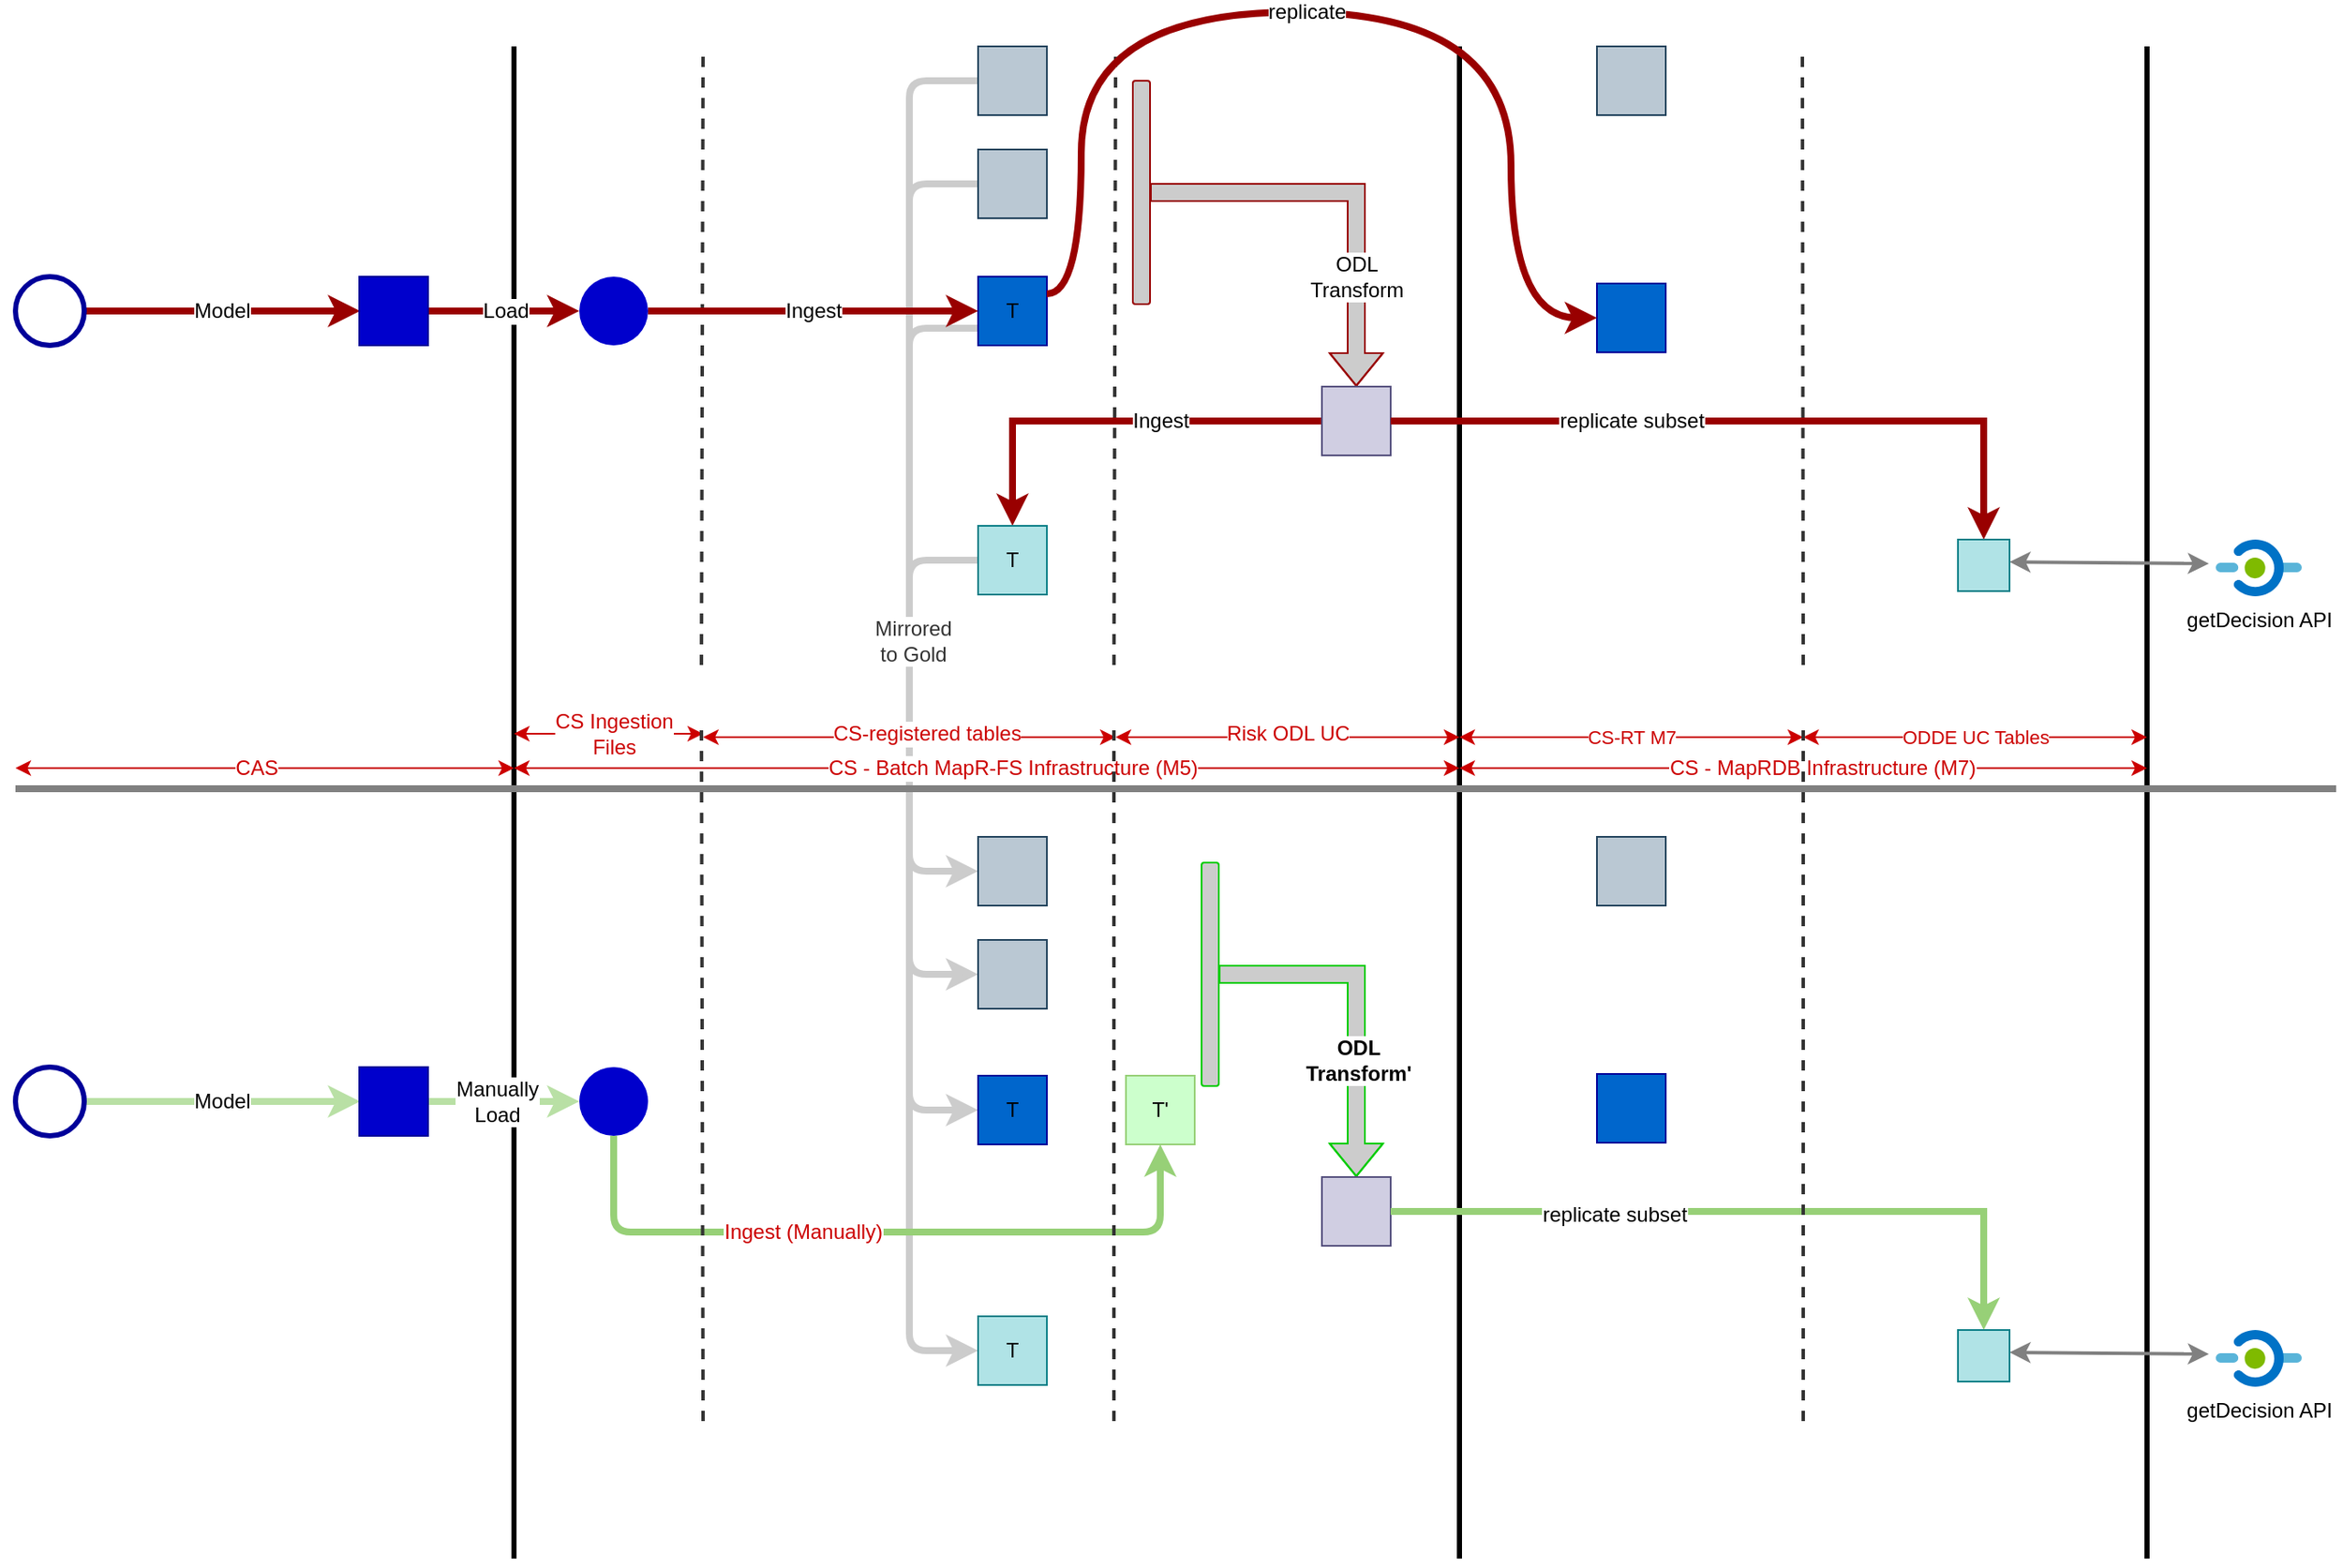 <mxfile version="11.1.4" type="github"><diagram id="GnErqqCIOYH3qwhbl7jE" name="Page-1"><mxGraphModel dx="2396" dy="842" grid="1" gridSize="10" guides="1" tooltips="1" connect="1" arrows="1" fold="1" page="1" pageScale="1" pageWidth="850" pageHeight="1100" math="0" shadow="0"><root><mxCell id="0"/><mxCell id="1" parent="0"/><mxCell id="EEnHrmOjwKLCJKoic4bD-129" value="" style="endArrow=classic;html=1;strokeColor=#CCCCCC;strokeWidth=4;fillColor=#B3B3B3;fontColor=#CC0000;exitX=0;exitY=0.5;exitDx=0;exitDy=0;entryX=0;entryY=0.5;entryDx=0;entryDy=0;edgeStyle=orthogonalEdgeStyle;" edge="1" parent="1" source="EEnHrmOjwKLCJKoic4bD-14" target="EEnHrmOjwKLCJKoic4bD-103"><mxGeometry width="50" height="50" relative="1" as="geometry"><mxPoint x="-270" y="214" as="sourcePoint"/><mxPoint x="-270" y="664" as="targetPoint"/><Array as="points"><mxPoint x="-320" y="339"/><mxPoint x="-320" y="799"/></Array></mxGeometry></mxCell><mxCell id="EEnHrmOjwKLCJKoic4bD-128" value="" style="endArrow=classic;html=1;strokeColor=#CCCCCC;strokeWidth=4;fillColor=#B3B3B3;fontColor=#CC0000;exitX=0;exitY=0.75;exitDx=0;exitDy=0;entryX=0;entryY=0.5;entryDx=0;entryDy=0;edgeStyle=orthogonalEdgeStyle;" edge="1" parent="1" source="EEnHrmOjwKLCJKoic4bD-12" target="EEnHrmOjwKLCJKoic4bD-122"><mxGeometry width="50" height="50" relative="1" as="geometry"><mxPoint x="-270" y="130" as="sourcePoint"/><mxPoint x="-270" y="590" as="targetPoint"/><Array as="points"><mxPoint x="-320" y="204"/><mxPoint x="-320" y="659"/></Array></mxGeometry></mxCell><mxCell id="EEnHrmOjwKLCJKoic4bD-125" value="" style="endArrow=classic;html=1;strokeColor=#CCCCCC;strokeWidth=4;fillColor=#B3B3B3;fontColor=#CC0000;exitX=0;exitY=0.5;exitDx=0;exitDy=0;entryX=0;entryY=0.5;entryDx=0;entryDy=0;edgeStyle=orthogonalEdgeStyle;" edge="1" parent="1" source="EEnHrmOjwKLCJKoic4bD-47" target="EEnHrmOjwKLCJKoic4bD-115"><mxGeometry width="50" height="50" relative="1" as="geometry"><mxPoint x="-390" y="340" as="sourcePoint"/><mxPoint x="-340" y="290" as="targetPoint"/><Array as="points"><mxPoint x="-320" y="120"/><mxPoint x="-320" y="580"/></Array></mxGeometry></mxCell><mxCell id="EEnHrmOjwKLCJKoic4bD-126" value="" style="endArrow=classic;html=1;strokeColor=#CCCCCC;strokeWidth=4;fillColor=#B3B3B3;fontColor=#CC0000;exitX=0;exitY=0.5;exitDx=0;exitDy=0;entryX=0;entryY=0.5;entryDx=0;entryDy=0;edgeStyle=orthogonalEdgeStyle;" edge="1" parent="1" source="EEnHrmOjwKLCJKoic4bD-52" target="EEnHrmOjwKLCJKoic4bD-116"><mxGeometry width="50" height="50" relative="1" as="geometry"><mxPoint x="-270" y="130" as="sourcePoint"/><mxPoint x="-270" y="590" as="targetPoint"/><Array as="points"><mxPoint x="-320" y="60"/><mxPoint x="-320" y="520"/></Array></mxGeometry></mxCell><mxCell id="EEnHrmOjwKLCJKoic4bD-130" value="Mirrored &lt;br&gt;to Gold" style="text;html=1;resizable=0;points=[];align=center;verticalAlign=middle;labelBackgroundColor=#ffffff;fontColor=#333333;" vertex="1" connectable="0" parent="EEnHrmOjwKLCJKoic4bD-126"><mxGeometry x="0.356" y="2" relative="1" as="geometry"><mxPoint as="offset"/></mxGeometry></mxCell><mxCell id="EEnHrmOjwKLCJKoic4bD-70" value="" style="rounded=1;whiteSpace=wrap;html=1;strokeColor=#990000;fillColor=#CCCCCC;strokeWidth=1;" vertex="1" parent="1"><mxGeometry x="-190" y="60" width="10" height="130" as="geometry"/></mxCell><mxCell id="EEnHrmOjwKLCJKoic4bD-2" value="" style="endArrow=none;html=1;strokeWidth=3;" edge="1" parent="1"><mxGeometry width="50" height="50" relative="1" as="geometry"><mxPoint y="920" as="sourcePoint"/><mxPoint y="40" as="targetPoint"/></mxGeometry></mxCell><mxCell id="EEnHrmOjwKLCJKoic4bD-3" value="" style="endArrow=none;html=1;strokeWidth=3;" edge="1" parent="1"><mxGeometry width="50" height="50" relative="1" as="geometry"><mxPoint x="400" y="920" as="sourcePoint"/><mxPoint x="400" y="40" as="targetPoint"/></mxGeometry></mxCell><mxCell id="EEnHrmOjwKLCJKoic4bD-5" value="" style="endArrow=none;html=1;strokeWidth=3;" edge="1" parent="1"><mxGeometry width="50" height="50" relative="1" as="geometry"><mxPoint x="-550" y="920" as="sourcePoint"/><mxPoint x="-550" y="40" as="targetPoint"/></mxGeometry></mxCell><mxCell id="EEnHrmOjwKLCJKoic4bD-33" value="" style="edgeStyle=orthogonalEdgeStyle;curved=1;rounded=0;orthogonalLoop=1;jettySize=auto;html=1;strokeColor=#990000;strokeWidth=1;shape=flexArrow;exitX=1;exitY=0.5;exitDx=0;exitDy=0;fillColor=#CCCCCC;" edge="1" parent="1" source="EEnHrmOjwKLCJKoic4bD-70" target="EEnHrmOjwKLCJKoic4bD-13"><mxGeometry relative="1" as="geometry"><mxPoint x="-170" y="130" as="sourcePoint"/><mxPoint x="-160" y="188" as="targetPoint"/></mxGeometry></mxCell><mxCell id="EEnHrmOjwKLCJKoic4bD-46" value="ODL &lt;br&gt;Transform" style="text;html=1;resizable=0;points=[];align=center;verticalAlign=middle;labelBackgroundColor=#ffffff;" vertex="1" connectable="0" parent="EEnHrmOjwKLCJKoic4bD-33"><mxGeometry x="-0.3" y="-2" relative="1" as="geometry"><mxPoint x="38" y="47" as="offset"/></mxGeometry></mxCell><mxCell id="EEnHrmOjwKLCJKoic4bD-12" value="T" style="whiteSpace=wrap;html=1;aspect=fixed;strokeColor=#000099;fillColor=#0066CC;verticalAlign=middle;" vertex="1" parent="1"><mxGeometry x="-280" y="174" width="40" height="40" as="geometry"/></mxCell><mxCell id="EEnHrmOjwKLCJKoic4bD-36" value="" style="edgeStyle=orthogonalEdgeStyle;rounded=0;orthogonalLoop=1;jettySize=auto;html=1;strokeColor=#990000;strokeWidth=4;" edge="1" parent="1" source="EEnHrmOjwKLCJKoic4bD-13" target="EEnHrmOjwKLCJKoic4bD-14"><mxGeometry relative="1" as="geometry"><mxPoint x="-200" y="268" as="targetPoint"/></mxGeometry></mxCell><mxCell id="EEnHrmOjwKLCJKoic4bD-48" value="Ingest" style="text;html=1;resizable=0;points=[];align=center;verticalAlign=middle;labelBackgroundColor=#ffffff;" vertex="1" connectable="0" parent="EEnHrmOjwKLCJKoic4bD-36"><mxGeometry x="-0.392" y="13" relative="1" as="geometry"><mxPoint x="-21" y="-13" as="offset"/></mxGeometry></mxCell><mxCell id="EEnHrmOjwKLCJKoic4bD-13" value="" style="whiteSpace=wrap;html=1;aspect=fixed;strokeColor=#56517e;fillColor=#d0cee2;" vertex="1" parent="1"><mxGeometry x="-80" y="238" width="40" height="40" as="geometry"/></mxCell><mxCell id="EEnHrmOjwKLCJKoic4bD-40" value="" style="rounded=0;orthogonalLoop=1;jettySize=auto;html=1;strokeColor=#990000;strokeWidth=4;edgeStyle=orthogonalEdgeStyle;exitX=1;exitY=0.5;exitDx=0;exitDy=0;" edge="1" parent="1" source="EEnHrmOjwKLCJKoic4bD-13" target="EEnHrmOjwKLCJKoic4bD-39"><mxGeometry relative="1" as="geometry"/></mxCell><mxCell id="EEnHrmOjwKLCJKoic4bD-44" value="replicate subset" style="text;html=1;resizable=0;points=[];align=center;verticalAlign=middle;labelBackgroundColor=#ffffff;" vertex="1" connectable="0" parent="EEnHrmOjwKLCJKoic4bD-40"><mxGeometry x="-0.3" y="-1" relative="1" as="geometry"><mxPoint x="-5" y="-1" as="offset"/></mxGeometry></mxCell><mxCell id="EEnHrmOjwKLCJKoic4bD-14" value="T" style="whiteSpace=wrap;html=1;aspect=fixed;fillColor=#b0e3e6;strokeColor=#0e8088;" vertex="1" parent="1"><mxGeometry x="-280" y="319" width="40" height="40" as="geometry"/></mxCell><mxCell id="EEnHrmOjwKLCJKoic4bD-93" value="" style="rounded=0;orthogonalLoop=1;jettySize=auto;html=1;strokeColor=#808080;strokeWidth=2;fontColor=#CC0000;entryX=-0.075;entryY=0.379;entryDx=0;entryDy=0;entryPerimeter=0;startArrow=classic;startFill=1;" edge="1" parent="1"><mxGeometry relative="1" as="geometry"><mxPoint x="320" y="340" as="sourcePoint"/><mxPoint x="436" y="341" as="targetPoint"/></mxGeometry></mxCell><mxCell id="EEnHrmOjwKLCJKoic4bD-39" value="" style="whiteSpace=wrap;html=1;aspect=fixed;fillColor=#b0e3e6;strokeColor=#0e8088;" vertex="1" parent="1"><mxGeometry x="290" y="327" width="30" height="30" as="geometry"/></mxCell><mxCell id="EEnHrmOjwKLCJKoic4bD-27" value="" style="rounded=0;orthogonalLoop=1;jettySize=auto;html=1;entryX=0;entryY=0.5;entryDx=0;entryDy=0;exitX=1;exitY=0.5;exitDx=0;exitDy=0;strokeColor=#990000;strokeWidth=4;verticalAlign=middle;" edge="1" parent="1" source="EEnHrmOjwKLCJKoic4bD-15"><mxGeometry relative="1" as="geometry"><mxPoint x="-639.5" y="194" as="targetPoint"/></mxGeometry></mxCell><mxCell id="EEnHrmOjwKLCJKoic4bD-51" value="Model" style="text;html=1;resizable=0;points=[];align=center;verticalAlign=middle;labelBackgroundColor=#ffffff;" vertex="1" connectable="0" parent="EEnHrmOjwKLCJKoic4bD-27"><mxGeometry x="-0.003" relative="1" as="geometry"><mxPoint y="0.002" as="offset"/></mxGeometry></mxCell><mxCell id="EEnHrmOjwKLCJKoic4bD-15" value="" style="shape=ellipse;fillColor=none;strokeColor=#000099;html=1;verticalAlign=middle;strokeWidth=3;" vertex="1" parent="1"><mxGeometry x="-840" y="174" width="40" height="40" as="geometry"/></mxCell><mxCell id="EEnHrmOjwKLCJKoic4bD-16" value="" style="shape=ellipse;fillColor=#0000CC;strokeColor=none;html=1;verticalAlign=middle;" vertex="1" parent="1"><mxGeometry x="-512" y="174" width="40" height="40" as="geometry"/></mxCell><mxCell id="EEnHrmOjwKLCJKoic4bD-23" value="" style="endArrow=none;html=1;strokeWidth=4;strokeColor=#808080;" edge="1" parent="1"><mxGeometry width="50" height="50" relative="1" as="geometry"><mxPoint x="510" y="472" as="sourcePoint"/><mxPoint x="-840" y="472" as="targetPoint"/></mxGeometry></mxCell><mxCell id="EEnHrmOjwKLCJKoic4bD-30" value="" style="rounded=0;orthogonalLoop=1;jettySize=auto;html=1;entryX=0;entryY=0.5;entryDx=0;entryDy=0;exitX=1;exitY=0.5;exitDx=0;exitDy=0;strokeColor=#990000;strokeWidth=4;verticalAlign=middle;fillColor=#0000CC;" edge="1" parent="1" target="EEnHrmOjwKLCJKoic4bD-16"><mxGeometry relative="1" as="geometry"><mxPoint x="-599.5" y="194" as="sourcePoint"/><mxPoint x="-570" y="178" as="targetPoint"/></mxGeometry></mxCell><mxCell id="EEnHrmOjwKLCJKoic4bD-50" value="Load" style="text;html=1;resizable=0;points=[];align=center;verticalAlign=middle;labelBackgroundColor=#ffffff;fillColor=#0000CC;" vertex="1" connectable="0" parent="EEnHrmOjwKLCJKoic4bD-30"><mxGeometry x="0.029" y="-1" relative="1" as="geometry"><mxPoint x="-1" y="-1" as="offset"/></mxGeometry></mxCell><mxCell id="EEnHrmOjwKLCJKoic4bD-47" value="" style="whiteSpace=wrap;html=1;aspect=fixed;strokeColor=#23445d;fillColor=#bac8d3;" vertex="1" parent="1"><mxGeometry x="-280" y="100" width="40" height="40" as="geometry"/></mxCell><mxCell id="EEnHrmOjwKLCJKoic4bD-52" value="" style="whiteSpace=wrap;html=1;aspect=fixed;strokeColor=#23445d;fillColor=#bac8d3;" vertex="1" parent="1"><mxGeometry x="-280" y="40" width="40" height="40" as="geometry"/></mxCell><mxCell id="EEnHrmOjwKLCJKoic4bD-55" value="" style="endArrow=none;dashed=1;html=1;strokeColor=#333333;strokeWidth=2;" edge="1" parent="1" source="EEnHrmOjwKLCJKoic4bD-137"><mxGeometry width="50" height="50" relative="1" as="geometry"><mxPoint x="-210" y="840" as="sourcePoint"/><mxPoint x="-200" y="40" as="targetPoint"/></mxGeometry></mxCell><mxCell id="EEnHrmOjwKLCJKoic4bD-56" value="" style="endArrow=none;dashed=1;html=1;strokeColor=#333333;strokeWidth=2;" edge="1" parent="1"><mxGeometry width="50" height="50" relative="1" as="geometry"><mxPoint x="200" y="400" as="sourcePoint"/><mxPoint x="199.5" y="40" as="targetPoint"/></mxGeometry></mxCell><mxCell id="EEnHrmOjwKLCJKoic4bD-57" value="" style="endArrow=none;dashed=1;html=1;strokeColor=#333333;strokeWidth=2;" edge="1" parent="1" source="EEnHrmOjwKLCJKoic4bD-146"><mxGeometry width="50" height="50" relative="1" as="geometry"><mxPoint x="-440" y="840" as="sourcePoint"/><mxPoint x="-440" y="40" as="targetPoint"/><Array as="points"/></mxGeometry></mxCell><mxCell id="EEnHrmOjwKLCJKoic4bD-58" value="" style="endArrow=classic;startArrow=classic;html=1;strokeColor=#CC0000;strokeWidth=1;fontColor=#CC0000;" edge="1" parent="1"><mxGeometry width="50" height="50" relative="1" as="geometry"><mxPoint x="-840" y="460" as="sourcePoint"/><mxPoint x="-550" y="460" as="targetPoint"/></mxGeometry></mxCell><mxCell id="EEnHrmOjwKLCJKoic4bD-59" value="&lt;font&gt;CAS&lt;/font&gt;" style="text;html=1;resizable=0;points=[];align=center;verticalAlign=middle;labelBackgroundColor=#ffffff;fontColor=#CC0000;" vertex="1" connectable="0" parent="EEnHrmOjwKLCJKoic4bD-58"><mxGeometry x="-0.208" y="1" relative="1" as="geometry"><mxPoint x="25" y="1" as="offset"/></mxGeometry></mxCell><mxCell id="EEnHrmOjwKLCJKoic4bD-61" value="" style="endArrow=classic;startArrow=classic;html=1;strokeColor=#CC0000;strokeWidth=1;fontColor=#CC0000;" edge="1" parent="1"><mxGeometry width="50" height="50" relative="1" as="geometry"><mxPoint x="-550" y="460" as="sourcePoint"/><mxPoint y="460" as="targetPoint"/></mxGeometry></mxCell><mxCell id="EEnHrmOjwKLCJKoic4bD-62" value="&lt;font&gt;CS - Batch MapR-FS Infrastructure (M5)&lt;/font&gt;" style="text;html=1;resizable=0;points=[];align=center;verticalAlign=middle;labelBackgroundColor=#ffffff;fontColor=#CC0000;" vertex="1" connectable="0" parent="EEnHrmOjwKLCJKoic4bD-61"><mxGeometry x="-0.208" y="1" relative="1" as="geometry"><mxPoint x="72" y="1" as="offset"/></mxGeometry></mxCell><mxCell id="EEnHrmOjwKLCJKoic4bD-67" value="" style="endArrow=classic;startArrow=classic;html=1;strokeColor=#CC0000;strokeWidth=1;fontColor=#CC0000;" edge="1" parent="1"><mxGeometry width="50" height="50" relative="1" as="geometry"><mxPoint y="460" as="sourcePoint"/><mxPoint x="400" y="460" as="targetPoint"/></mxGeometry></mxCell><mxCell id="EEnHrmOjwKLCJKoic4bD-68" value="&lt;font&gt;CS - MapRDB Infrastructure (M7)&lt;/font&gt;" style="text;html=1;resizable=0;points=[];align=center;verticalAlign=middle;labelBackgroundColor=#ffffff;fontColor=#CC0000;" vertex="1" connectable="0" parent="EEnHrmOjwKLCJKoic4bD-67"><mxGeometry x="-0.208" y="1" relative="1" as="geometry"><mxPoint x="52" y="1" as="offset"/></mxGeometry></mxCell><mxCell id="EEnHrmOjwKLCJKoic4bD-73" value="" style="endArrow=classic;startArrow=classic;html=1;strokeColor=#CC0000;strokeWidth=1;fontColor=#CC0000;" edge="1" parent="1"><mxGeometry width="50" height="50" relative="1" as="geometry"><mxPoint x="-440" y="442" as="sourcePoint"/><mxPoint x="-200" y="442" as="targetPoint"/></mxGeometry></mxCell><mxCell id="EEnHrmOjwKLCJKoic4bD-74" value="CS-registered tables" style="text;html=1;resizable=0;points=[];align=center;verticalAlign=middle;labelBackgroundColor=#ffffff;fontColor=#CC0000;" vertex="1" connectable="0" parent="EEnHrmOjwKLCJKoic4bD-73"><mxGeometry x="-0.208" y="1" relative="1" as="geometry"><mxPoint x="35" y="-1" as="offset"/></mxGeometry></mxCell><mxCell id="EEnHrmOjwKLCJKoic4bD-75" value="" style="endArrow=classic;startArrow=classic;html=1;strokeColor=#CC0000;strokeWidth=1;fontColor=#CC0000;" edge="1" parent="1"><mxGeometry width="50" height="50" relative="1" as="geometry"><mxPoint x="-200" y="442" as="sourcePoint"/><mxPoint y="442" as="targetPoint"/></mxGeometry></mxCell><mxCell id="EEnHrmOjwKLCJKoic4bD-76" value="Risk ODL UC" style="text;html=1;resizable=0;points=[];align=center;verticalAlign=middle;labelBackgroundColor=#ffffff;fontColor=#CC0000;" vertex="1" connectable="0" parent="EEnHrmOjwKLCJKoic4bD-75"><mxGeometry x="-0.208" y="1" relative="1" as="geometry"><mxPoint x="21" y="-1" as="offset"/></mxGeometry></mxCell><mxCell id="EEnHrmOjwKLCJKoic4bD-77" value="CS-RT M7" style="endArrow=classic;startArrow=classic;html=1;strokeColor=#CC0000;strokeWidth=1;fontColor=#CC0000;" edge="1" parent="1"><mxGeometry width="50" height="50" relative="1" as="geometry"><mxPoint y="442" as="sourcePoint"/><mxPoint x="200" y="442" as="targetPoint"/></mxGeometry></mxCell><mxCell id="EEnHrmOjwKLCJKoic4bD-79" value="" style="whiteSpace=wrap;html=1;aspect=fixed;strokeColor=#23445d;fillColor=#bac8d3;" vertex="1" parent="1"><mxGeometry x="80" y="40" width="40" height="40" as="geometry"/></mxCell><mxCell id="EEnHrmOjwKLCJKoic4bD-81" value="" style="whiteSpace=wrap;html=1;aspect=fixed;strokeColor=#000099;fillColor=#0066CC;" vertex="1" parent="1"><mxGeometry x="80" y="178" width="40" height="40" as="geometry"/></mxCell><mxCell id="EEnHrmOjwKLCJKoic4bD-82" value="" style="edgeStyle=orthogonalEdgeStyle;curved=1;rounded=0;orthogonalLoop=1;jettySize=auto;html=1;strokeColor=#990000;strokeWidth=4;entryX=0;entryY=0.5;entryDx=0;entryDy=0;exitX=1;exitY=0.25;exitDx=0;exitDy=0;" edge="1" parent="1" source="EEnHrmOjwKLCJKoic4bD-12" target="EEnHrmOjwKLCJKoic4bD-81"><mxGeometry relative="1" as="geometry"><mxPoint x="-250" y="178" as="sourcePoint"/><mxPoint x="90" y="327" as="targetPoint"/><Array as="points"><mxPoint x="-220" y="184"/><mxPoint x="-220" y="20"/><mxPoint x="30" y="20"/><mxPoint x="30" y="198"/></Array></mxGeometry></mxCell><mxCell id="EEnHrmOjwKLCJKoic4bD-83" value="replicate" style="text;html=1;resizable=0;points=[];align=center;verticalAlign=middle;labelBackgroundColor=#ffffff;" vertex="1" connectable="0" parent="EEnHrmOjwKLCJKoic4bD-82"><mxGeometry x="0.011" y="3" relative="1" as="geometry"><mxPoint x="-20" y="3" as="offset"/></mxGeometry></mxCell><mxCell id="EEnHrmOjwKLCJKoic4bD-84" value="ODDE UC Tables" style="endArrow=classic;startArrow=classic;html=1;strokeColor=#CC0000;strokeWidth=1;fontColor=#CC0000;" edge="1" parent="1"><mxGeometry width="50" height="50" relative="1" as="geometry"><mxPoint x="200" y="442" as="sourcePoint"/><mxPoint x="400" y="442" as="targetPoint"/></mxGeometry></mxCell><mxCell id="EEnHrmOjwKLCJKoic4bD-89" value="getDecision API" style="aspect=fixed;html=1;perimeter=none;align=center;shadow=0;dashed=0;image;fontSize=12;image=img/lib/mscae/HybridConnectionEndpoint.svg;strokeColor=#CC0000;strokeWidth=1;fillColor=#808080;gradientColor=none;" vertex="1" parent="1"><mxGeometry x="440" y="327" width="50" height="33" as="geometry"/></mxCell><mxCell id="EEnHrmOjwKLCJKoic4bD-94" value="" style="rounded=1;whiteSpace=wrap;html=1;strokeColor=#00CC00;fillColor=#CCCCCC;strokeWidth=1;" vertex="1" parent="1"><mxGeometry x="-150" y="515" width="10" height="130" as="geometry"/></mxCell><mxCell id="EEnHrmOjwKLCJKoic4bD-95" value="" style="edgeStyle=orthogonalEdgeStyle;curved=1;rounded=0;orthogonalLoop=1;jettySize=auto;html=1;strokeColor=#00CC00;strokeWidth=1;shape=flexArrow;exitX=1;exitY=0.5;exitDx=0;exitDy=0;fillColor=#CCCCCC;" edge="1" parent="1" source="EEnHrmOjwKLCJKoic4bD-94" target="EEnHrmOjwKLCJKoic4bD-100"><mxGeometry relative="1" as="geometry"><mxPoint x="-170" y="590" as="sourcePoint"/><mxPoint x="-160" y="648" as="targetPoint"/></mxGeometry></mxCell><mxCell id="EEnHrmOjwKLCJKoic4bD-96" value="&lt;b&gt;ODL &lt;br&gt;Transform'&lt;/b&gt;" style="text;html=1;resizable=0;points=[];align=center;verticalAlign=middle;labelBackgroundColor=#ffffff;" vertex="1" connectable="0" parent="EEnHrmOjwKLCJKoic4bD-95"><mxGeometry x="-0.3" y="-2" relative="1" as="geometry"><mxPoint x="11" y="48" as="offset"/></mxGeometry></mxCell><mxCell id="EEnHrmOjwKLCJKoic4bD-97" value="T'" style="whiteSpace=wrap;html=1;aspect=fixed;strokeColor=#97D077;fillColor=#CCFFCC;verticalAlign=middle;" vertex="1" parent="1"><mxGeometry x="-194" y="639" width="40" height="40" as="geometry"/></mxCell><mxCell id="EEnHrmOjwKLCJKoic4bD-100" value="" style="whiteSpace=wrap;html=1;aspect=fixed;strokeColor=#56517e;fillColor=#d0cee2;" vertex="1" parent="1"><mxGeometry x="-80" y="698" width="40" height="40" as="geometry"/></mxCell><mxCell id="EEnHrmOjwKLCJKoic4bD-101" value="" style="rounded=0;orthogonalLoop=1;jettySize=auto;html=1;strokeColor=#97D077;strokeWidth=4;edgeStyle=orthogonalEdgeStyle;exitX=1;exitY=0.5;exitDx=0;exitDy=0;" edge="1" parent="1" source="EEnHrmOjwKLCJKoic4bD-100" target="EEnHrmOjwKLCJKoic4bD-105"><mxGeometry relative="1" as="geometry"/></mxCell><mxCell id="EEnHrmOjwKLCJKoic4bD-102" value="replicate subset" style="text;html=1;resizable=0;points=[];align=center;verticalAlign=middle;labelBackgroundColor=#ffffff;" vertex="1" connectable="0" parent="EEnHrmOjwKLCJKoic4bD-101"><mxGeometry x="-0.3" y="-1" relative="1" as="geometry"><mxPoint x="-15" y="1" as="offset"/></mxGeometry></mxCell><mxCell id="EEnHrmOjwKLCJKoic4bD-103" value="T" style="whiteSpace=wrap;html=1;aspect=fixed;fillColor=#b0e3e6;strokeColor=#0e8088;" vertex="1" parent="1"><mxGeometry x="-280" y="779" width="40" height="40" as="geometry"/></mxCell><mxCell id="EEnHrmOjwKLCJKoic4bD-104" value="" style="rounded=0;orthogonalLoop=1;jettySize=auto;html=1;strokeColor=#808080;strokeWidth=2;fontColor=#CC0000;entryX=-0.075;entryY=0.379;entryDx=0;entryDy=0;entryPerimeter=0;startArrow=classic;startFill=1;" edge="1" parent="1"><mxGeometry relative="1" as="geometry"><mxPoint x="320" y="800" as="sourcePoint"/><mxPoint x="436" y="801" as="targetPoint"/></mxGeometry></mxCell><mxCell id="EEnHrmOjwKLCJKoic4bD-105" value="" style="whiteSpace=wrap;html=1;aspect=fixed;fillColor=#b0e3e6;strokeColor=#0e8088;" vertex="1" parent="1"><mxGeometry x="290" y="787" width="30" height="30" as="geometry"/></mxCell><mxCell id="EEnHrmOjwKLCJKoic4bD-106" value="" style="rounded=0;orthogonalLoop=1;jettySize=auto;html=1;entryX=0;entryY=0.5;entryDx=0;entryDy=0;exitX=1;exitY=0.5;exitDx=0;exitDy=0;strokeColor=#B9E0A5;strokeWidth=4;verticalAlign=middle;" edge="1" parent="1" source="EEnHrmOjwKLCJKoic4bD-108"><mxGeometry relative="1" as="geometry"><mxPoint x="-639.5" y="654" as="targetPoint"/></mxGeometry></mxCell><mxCell id="EEnHrmOjwKLCJKoic4bD-107" value="Model" style="text;html=1;resizable=0;points=[];align=center;verticalAlign=middle;labelBackgroundColor=#ffffff;" vertex="1" connectable="0" parent="EEnHrmOjwKLCJKoic4bD-106"><mxGeometry x="-0.003" relative="1" as="geometry"><mxPoint y="0.002" as="offset"/></mxGeometry></mxCell><mxCell id="EEnHrmOjwKLCJKoic4bD-108" value="" style="shape=ellipse;fillColor=none;strokeColor=#000099;html=1;verticalAlign=middle;strokeWidth=3;" vertex="1" parent="1"><mxGeometry x="-840" y="634" width="40" height="40" as="geometry"/></mxCell><mxCell id="EEnHrmOjwKLCJKoic4bD-109" value="" style="shape=ellipse;fillColor=#0000CC;strokeColor=none;html=1;verticalAlign=middle;" vertex="1" parent="1"><mxGeometry x="-512" y="634" width="40" height="40" as="geometry"/></mxCell><mxCell id="EEnHrmOjwKLCJKoic4bD-111" value="" style="rounded=0;orthogonalLoop=1;jettySize=auto;html=1;entryX=0;entryY=0.5;entryDx=0;entryDy=0;exitX=1;exitY=0.5;exitDx=0;exitDy=0;strokeColor=#B9E0A5;strokeWidth=4;verticalAlign=middle;fillColor=#0000CC;" edge="1" parent="1" target="EEnHrmOjwKLCJKoic4bD-109"><mxGeometry relative="1" as="geometry"><mxPoint x="-599.5" y="654" as="sourcePoint"/><mxPoint x="-570" y="638" as="targetPoint"/></mxGeometry></mxCell><mxCell id="EEnHrmOjwKLCJKoic4bD-112" value="Manually&lt;br&gt;Load" style="text;html=1;resizable=0;points=[];align=center;verticalAlign=middle;labelBackgroundColor=#ffffff;fillColor=#0000CC;" vertex="1" connectable="0" parent="EEnHrmOjwKLCJKoic4bD-111"><mxGeometry x="0.029" y="-1" relative="1" as="geometry"><mxPoint x="-5.5" y="-1" as="offset"/></mxGeometry></mxCell><mxCell id="EEnHrmOjwKLCJKoic4bD-115" value="" style="whiteSpace=wrap;html=1;aspect=fixed;strokeColor=#23445d;fillColor=#bac8d3;" vertex="1" parent="1"><mxGeometry x="-280" y="560" width="40" height="40" as="geometry"/></mxCell><mxCell id="EEnHrmOjwKLCJKoic4bD-116" value="" style="whiteSpace=wrap;html=1;aspect=fixed;strokeColor=#23445d;fillColor=#bac8d3;" vertex="1" parent="1"><mxGeometry x="-280" y="500" width="40" height="40" as="geometry"/></mxCell><mxCell id="EEnHrmOjwKLCJKoic4bD-117" value="" style="whiteSpace=wrap;html=1;aspect=fixed;strokeColor=#23445d;fillColor=#bac8d3;" vertex="1" parent="1"><mxGeometry x="80" y="500" width="40" height="40" as="geometry"/></mxCell><mxCell id="EEnHrmOjwKLCJKoic4bD-118" value="" style="whiteSpace=wrap;html=1;aspect=fixed;strokeColor=#000099;fillColor=#0066CC;" vertex="1" parent="1"><mxGeometry x="80" y="638" width="40" height="40" as="geometry"/></mxCell><mxCell id="EEnHrmOjwKLCJKoic4bD-121" value="getDecision API" style="aspect=fixed;html=1;perimeter=none;align=center;shadow=0;dashed=0;image;fontSize=12;image=img/lib/mscae/HybridConnectionEndpoint.svg;strokeColor=#CC0000;strokeWidth=1;fillColor=#808080;gradientColor=none;" vertex="1" parent="1"><mxGeometry x="440" y="787" width="50" height="33" as="geometry"/></mxCell><mxCell id="EEnHrmOjwKLCJKoic4bD-122" value="T" style="whiteSpace=wrap;html=1;aspect=fixed;strokeColor=#000099;fillColor=#0066CC;verticalAlign=middle;" vertex="1" parent="1"><mxGeometry x="-280" y="639" width="40" height="40" as="geometry"/></mxCell><mxCell id="EEnHrmOjwKLCJKoic4bD-123" value="" style="endArrow=classic;html=1;strokeColor=#97D077;strokeWidth=4;fillColor=#B3B3B3;fontColor=#CC0000;exitX=0.5;exitY=1;exitDx=0;exitDy=0;entryX=0.5;entryY=1;entryDx=0;entryDy=0;edgeStyle=orthogonalEdgeStyle;" edge="1" parent="1" source="EEnHrmOjwKLCJKoic4bD-109" target="EEnHrmOjwKLCJKoic4bD-97"><mxGeometry width="50" height="50" relative="1" as="geometry"><mxPoint x="-410" y="750" as="sourcePoint"/><mxPoint x="-360" y="700" as="targetPoint"/><Array as="points"><mxPoint x="-492" y="730"/><mxPoint x="-174" y="730"/></Array></mxGeometry></mxCell><mxCell id="EEnHrmOjwKLCJKoic4bD-124" value="Ingest (Manually)" style="text;html=1;resizable=0;points=[];align=center;verticalAlign=middle;labelBackgroundColor=#ffffff;fontColor=#CC0000;" vertex="1" connectable="0" parent="EEnHrmOjwKLCJKoic4bD-123"><mxGeometry x="-0.176" y="1" relative="1" as="geometry"><mxPoint x="-9" y="1" as="offset"/></mxGeometry></mxCell><mxCell id="EEnHrmOjwKLCJKoic4bD-31" value="" style="rounded=0;orthogonalLoop=1;jettySize=auto;html=1;exitX=1;exitY=0.5;exitDx=0;exitDy=0;strokeColor=#990000;strokeWidth=4;edgeStyle=orthogonalEdgeStyle;curved=1;verticalAlign=middle;" edge="1" parent="1" source="EEnHrmOjwKLCJKoic4bD-16" target="EEnHrmOjwKLCJKoic4bD-12"><mxGeometry relative="1" as="geometry"><mxPoint x="-589" y="178" as="sourcePoint"/><mxPoint x="-409" y="178" as="targetPoint"/></mxGeometry></mxCell><mxCell id="EEnHrmOjwKLCJKoic4bD-49" value="Ingest" style="text;html=1;resizable=0;points=[];align=center;verticalAlign=middle;labelBackgroundColor=#ffffff;" vertex="1" connectable="0" parent="EEnHrmOjwKLCJKoic4bD-31"><mxGeometry x="-0.074" y="1" relative="1" as="geometry"><mxPoint x="7" y="1" as="offset"/></mxGeometry></mxCell><mxCell id="EEnHrmOjwKLCJKoic4bD-135" value="" style="shape=image;html=1;verticalAlign=top;verticalLabelPosition=bottom;labelBackgroundColor=#ffffff;imageAspect=0;aspect=fixed;image=https://cdn0.iconfinder.com/data/icons/IS_credit-cards-full_final/128/american_express_gold.png;strokeColor=#97D077;strokeWidth=1;fillColor=#CCFFCC;gradientColor=none;fontColor=#CC0000;" vertex="1" parent="1"><mxGeometry x="-463" y="880" width="44" height="44" as="geometry"/></mxCell><mxCell id="EEnHrmOjwKLCJKoic4bD-134" value="" style="shape=image;html=1;verticalAlign=top;verticalLabelPosition=bottom;labelBackgroundColor=#ffffff;imageAspect=0;aspect=fixed;image=https://cdn0.iconfinder.com/data/icons/IS_credit-cards-full_final/128/american_express_platinum.png;strokeColor=#97D077;strokeWidth=1;fillColor=#CCFFCC;gradientColor=none;fontColor=#CC0000;" vertex="1" parent="1"><mxGeometry x="182" y="400" width="32" height="32" as="geometry"/></mxCell><mxCell id="EEnHrmOjwKLCJKoic4bD-136" value="" style="endArrow=none;dashed=1;html=1;strokeColor=#333333;strokeWidth=2;" edge="1" parent="1"><mxGeometry width="50" height="50" relative="1" as="geometry"><mxPoint x="200" y="840" as="sourcePoint"/><mxPoint x="200" y="432" as="targetPoint"/></mxGeometry></mxCell><mxCell id="EEnHrmOjwKLCJKoic4bD-137" value="" style="shape=image;html=1;verticalAlign=top;verticalLabelPosition=bottom;labelBackgroundColor=#ffffff;imageAspect=0;aspect=fixed;image=https://cdn0.iconfinder.com/data/icons/IS_credit-cards-full_final/128/american_express_platinum.png;strokeColor=#97D077;strokeWidth=1;fillColor=#CCFFCC;gradientColor=none;fontColor=#CC0000;" vertex="1" parent="1"><mxGeometry x="-217" y="400" width="32" height="32" as="geometry"/></mxCell><mxCell id="EEnHrmOjwKLCJKoic4bD-138" value="" style="endArrow=none;dashed=1;html=1;strokeColor=#333333;strokeWidth=2;" edge="1" parent="1" target="EEnHrmOjwKLCJKoic4bD-137"><mxGeometry width="50" height="50" relative="1" as="geometry"><mxPoint x="-201" y="840" as="sourcePoint"/><mxPoint x="-200" y="40" as="targetPoint"/></mxGeometry></mxCell><mxCell id="EEnHrmOjwKLCJKoic4bD-139" value="" style="shape=image;html=1;verticalAlign=top;verticalLabelPosition=bottom;labelBackgroundColor=#ffffff;imageAspect=0;aspect=fixed;image=https://cdn0.iconfinder.com/data/icons/IS_credit-cards-full_final/128/american_express_gold.png;strokeColor=#97D077;strokeWidth=1;fillColor=#CCFFCC;gradientColor=none;fontColor=#CC0000;" vertex="1" parent="1"><mxGeometry x="176" y="880" width="44" height="44" as="geometry"/></mxCell><mxCell id="EEnHrmOjwKLCJKoic4bD-140" value="" style="endArrow=classic;startArrow=classic;html=1;strokeColor=#CC0000;strokeWidth=1;fontColor=#CC0000;" edge="1" parent="1"><mxGeometry width="50" height="50" relative="1" as="geometry"><mxPoint x="-550" y="440" as="sourcePoint"/><mxPoint x="-440" y="440" as="targetPoint"/></mxGeometry></mxCell><mxCell id="EEnHrmOjwKLCJKoic4bD-141" value="CS Ingestion&lt;br&gt;Files" style="text;html=1;resizable=0;points=[];align=center;verticalAlign=middle;labelBackgroundColor=#ffffff;fontColor=#CC0000;fillColor=#0000CC;" vertex="1" connectable="0" parent="EEnHrmOjwKLCJKoic4bD-140"><mxGeometry x="-0.208" y="1" relative="1" as="geometry"><mxPoint x="14" y="1" as="offset"/></mxGeometry></mxCell><mxCell id="EEnHrmOjwKLCJKoic4bD-144" value="" style="whiteSpace=wrap;html=1;aspect=fixed;strokeColor=#000099;fillColor=#0000CC;verticalAlign=middle;" vertex="1" parent="1"><mxGeometry x="-640" y="174" width="40" height="40" as="geometry"/></mxCell><mxCell id="EEnHrmOjwKLCJKoic4bD-145" value="" style="whiteSpace=wrap;html=1;aspect=fixed;strokeColor=#000099;fillColor=#0000CC;verticalAlign=middle;" vertex="1" parent="1"><mxGeometry x="-640" y="634" width="40" height="40" as="geometry"/></mxCell><mxCell id="EEnHrmOjwKLCJKoic4bD-146" value="" style="shape=image;html=1;verticalAlign=top;verticalLabelPosition=bottom;labelBackgroundColor=#ffffff;imageAspect=0;aspect=fixed;image=https://cdn0.iconfinder.com/data/icons/IS_credit-cards-full_final/128/american_express_platinum.png;strokeColor=#97D077;strokeWidth=1;fillColor=#CCFFCC;gradientColor=none;fontColor=#CC0000;" vertex="1" parent="1"><mxGeometry x="-457" y="400" width="32" height="32" as="geometry"/></mxCell><mxCell id="EEnHrmOjwKLCJKoic4bD-147" value="" style="endArrow=none;dashed=1;html=1;strokeColor=#333333;strokeWidth=2;" edge="1" parent="1" target="EEnHrmOjwKLCJKoic4bD-146"><mxGeometry width="50" height="50" relative="1" as="geometry"><mxPoint x="-440" y="840" as="sourcePoint"/><mxPoint x="-440" y="40" as="targetPoint"/><Array as="points"/></mxGeometry></mxCell><mxCell id="EEnHrmOjwKLCJKoic4bD-150" value="" style="shape=image;html=1;verticalAlign=top;verticalLabelPosition=bottom;labelBackgroundColor=#ffffff;imageAspect=0;aspect=fixed;image=https://cdn0.iconfinder.com/data/icons/IS_credit-cards-full_final/128/american_express_gold.png;strokeColor=#97D077;strokeWidth=1;fillColor=#CCFFCC;gradientColor=none;fontColor=#CC0000;" vertex="1" parent="1"><mxGeometry x="-224" y="880" width="44" height="44" as="geometry"/></mxCell><mxCell id="EEnHrmOjwKLCJKoic4bD-151" value="" style="shape=image;html=1;verticalAlign=top;verticalLabelPosition=bottom;labelBackgroundColor=#ffffff;imageAspect=0;aspect=fixed;image=https://cdn4.iconfinder.com/data/icons/modern-education-and-knowledge-power-1/512/490_tube_test_lab_medical-128.png;strokeColor=#00CC00;strokeWidth=3;fillColor=#CCCCCC;gradientColor=none;fontColor=#333333;" vertex="1" parent="1"><mxGeometry x="-720" y="870" width="45" height="45" as="geometry"/></mxCell><mxCell id="EEnHrmOjwKLCJKoic4bD-152" value="" style="shape=image;html=1;verticalAlign=top;verticalLabelPosition=bottom;labelBackgroundColor=#ffffff;imageAspect=0;aspect=fixed;image=https://cdn4.iconfinder.com/data/icons/city-elements-colored-lineal-style/512/buildingfactoryproductionurban-128.png;strokeColor=#00CC00;strokeWidth=3;fillColor=#CCCCCC;gradientColor=none;fontColor=#333333;" vertex="1" parent="1"><mxGeometry x="-720" y="400" width="38" height="38" as="geometry"/></mxCell><mxCell id="EEnHrmOjwKLCJKoic4bD-153" value="" style="shape=image;html=1;verticalAlign=top;verticalLabelPosition=bottom;labelBackgroundColor=#ffffff;imageAspect=0;aspect=fixed;image=https://cdn4.iconfinder.com/data/icons/modern-education-and-knowledge-power-1/512/490_tube_test_lab_medical-128.png;strokeColor=#00CC00;strokeWidth=3;fillColor=#CCCCCC;gradientColor=none;fontColor=#333333;" vertex="1" parent="1"><mxGeometry x="440" y="477.5" width="45" height="45" as="geometry"/></mxCell><mxCell id="EEnHrmOjwKLCJKoic4bD-154" value="" style="shape=image;html=1;verticalAlign=top;verticalLabelPosition=bottom;labelBackgroundColor=#ffffff;imageAspect=0;aspect=fixed;image=https://cdn4.iconfinder.com/data/icons/city-elements-colored-lineal-style/512/buildingfactoryproductionurban-128.png;strokeColor=#00CC00;strokeWidth=3;fillColor=#CCCCCC;gradientColor=none;fontColor=#333333;" vertex="1" parent="1"><mxGeometry x="443.5" y="429" width="38" height="38" as="geometry"/></mxCell></root></mxGraphModel></diagram></mxfile>